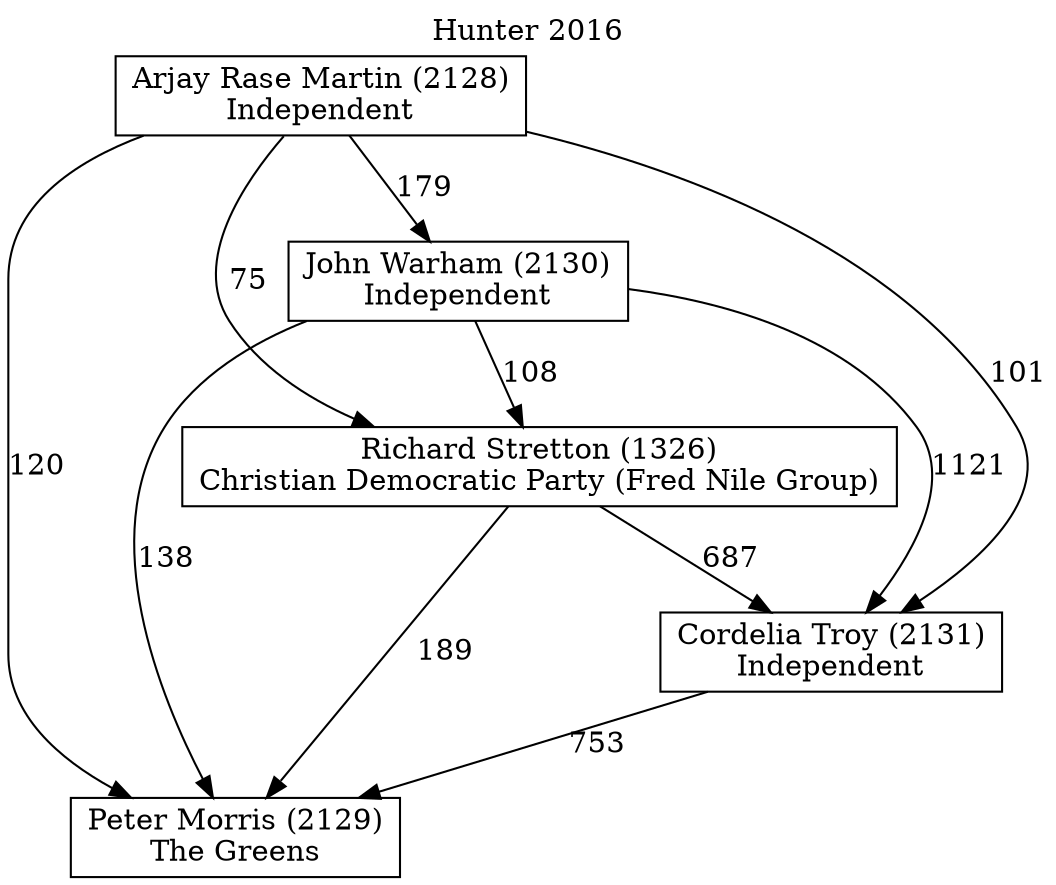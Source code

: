 // House preference flow
digraph "Peter Morris (2129)_Hunter_2016" {
	graph [label="Hunter 2016" labelloc=t mclimit=10]
	node [shape=box]
	"Arjay Rase Martin (2128)" [label="Arjay Rase Martin (2128)
Independent"]
	"Cordelia Troy (2131)" [label="Cordelia Troy (2131)
Independent"]
	"John Warham (2130)" [label="John Warham (2130)
Independent"]
	"Peter Morris (2129)" [label="Peter Morris (2129)
The Greens"]
	"Richard Stretton (1326)" [label="Richard Stretton (1326)
Christian Democratic Party (Fred Nile Group)"]
	"Arjay Rase Martin (2128)" -> "Cordelia Troy (2131)" [label=101]
	"Arjay Rase Martin (2128)" -> "John Warham (2130)" [label=179]
	"Arjay Rase Martin (2128)" -> "Peter Morris (2129)" [label=120]
	"Arjay Rase Martin (2128)" -> "Richard Stretton (1326)" [label=75]
	"Cordelia Troy (2131)" -> "Peter Morris (2129)" [label=753]
	"John Warham (2130)" -> "Cordelia Troy (2131)" [label=1121]
	"John Warham (2130)" -> "Peter Morris (2129)" [label=138]
	"John Warham (2130)" -> "Richard Stretton (1326)" [label=108]
	"Richard Stretton (1326)" -> "Cordelia Troy (2131)" [label=687]
	"Richard Stretton (1326)" -> "Peter Morris (2129)" [label=189]
}
